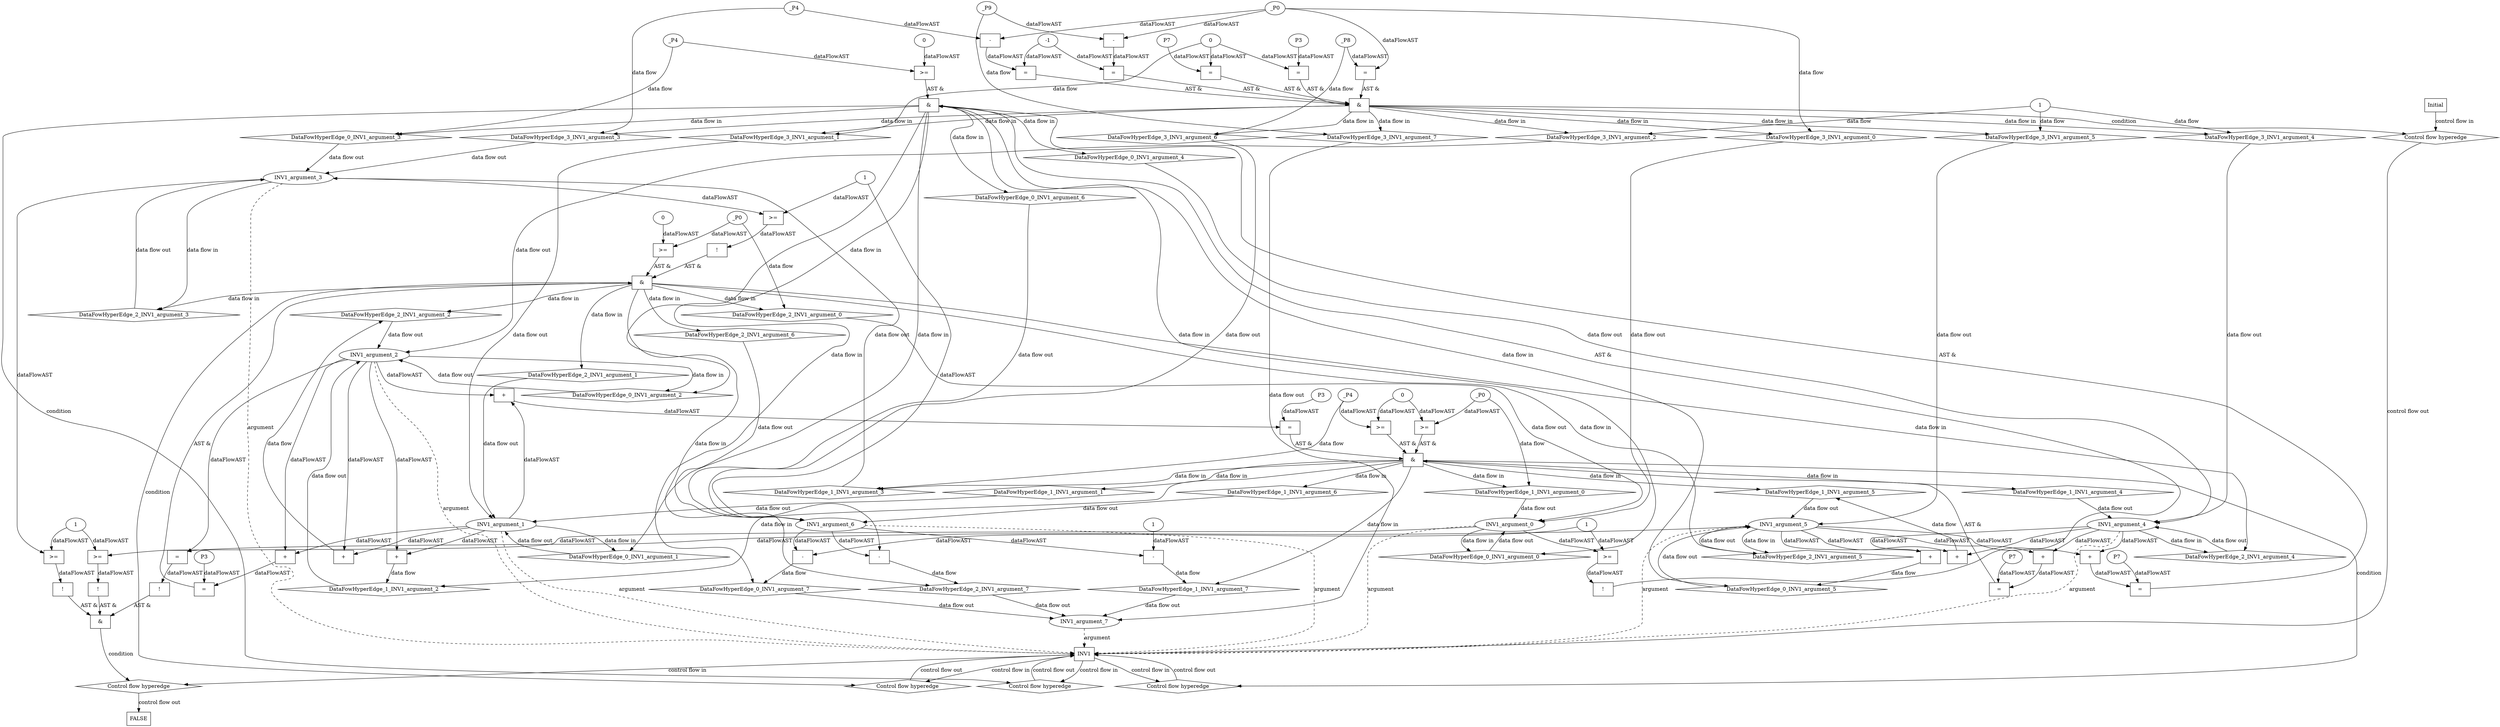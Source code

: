 digraph dag {
"INV1" [label="INV1" nodeName="INV1" class=cfn  shape="rect"];
FALSE [label="FALSE" nodeName=FALSE class=cfn  shape="rect"];
Initial [label="Initial" nodeName=Initial class=cfn  shape="rect"];
ControlFowHyperEdge_0 [label="Control flow hyperedge" nodeName=ControlFowHyperEdge_0 class=controlFlowHyperEdge shape="diamond"];
"INV1" -> ControlFowHyperEdge_0 [label="control flow in"]
ControlFowHyperEdge_0 -> "INV1" [label="control flow out"]
ControlFowHyperEdge_1 [label="Control flow hyperedge" nodeName=ControlFowHyperEdge_1 class=controlFlowHyperEdge shape="diamond"];
"INV1" -> ControlFowHyperEdge_1 [label="control flow in"]
ControlFowHyperEdge_1 -> "INV1" [label="control flow out"]
ControlFowHyperEdge_2 [label="Control flow hyperedge" nodeName=ControlFowHyperEdge_2 class=controlFlowHyperEdge shape="diamond"];
"INV1" -> ControlFowHyperEdge_2 [label="control flow in"]
ControlFowHyperEdge_2 -> "INV1" [label="control flow out"]
ControlFowHyperEdge_3 [label="Control flow hyperedge" nodeName=ControlFowHyperEdge_3 class=controlFlowHyperEdge shape="diamond"];
"Initial" -> ControlFowHyperEdge_3 [label="control flow in"]
ControlFowHyperEdge_3 -> "INV1" [label="control flow out"]
ControlFowHyperEdge_4 [label="Control flow hyperedge" nodeName=ControlFowHyperEdge_4 class=controlFlowHyperEdge shape="diamond"];
"INV1" -> ControlFowHyperEdge_4 [label="control flow in"]
ControlFowHyperEdge_4 -> "FALSE" [label="control flow out"]
"INV1_argument_0" [label="INV1_argument_0" nodeName=argument0 class=argument  head="INV1" shape="oval"];
"INV1_argument_0" -> "INV1"[label="argument" style="dashed"]
"INV1_argument_1" [label="INV1_argument_1" nodeName=argument1 class=argument  head="INV1" shape="oval"];
"INV1_argument_1" -> "INV1"[label="argument" style="dashed"]
"INV1_argument_2" [label="INV1_argument_2" nodeName=argument2 class=argument  head="INV1" shape="oval"];
"INV1_argument_2" -> "INV1"[label="argument" style="dashed"]
"INV1_argument_3" [label="INV1_argument_3" nodeName=argument3 class=argument  head="INV1" shape="oval"];
"INV1_argument_3" -> "INV1"[label="argument" style="dashed"]
"INV1_argument_4" [label="INV1_argument_4" nodeName=argument4 class=argument  head="INV1" shape="oval"];
"INV1_argument_4" -> "INV1"[label="argument" style="dashed"]
"INV1_argument_5" [label="INV1_argument_5" nodeName=argument5 class=argument  head="INV1" shape="oval"];
"INV1_argument_5" -> "INV1"[label="argument" style="dashed"]
"INV1_argument_6" [label="INV1_argument_6" nodeName=argument6 class=argument  head="INV1" shape="oval"];
"INV1_argument_6" -> "INV1"[label="argument" style="dashed"]
"INV1_argument_7" [label="INV1_argument_7" nodeName=argument7 class=argument  head="INV1" shape="oval"];
"INV1_argument_7" -> "INV1"[label="argument" style="dashed"]

"xxxINV1___INV1_0xxx_and" [label="&" nodeName="xxxINV1___INV1_0xxx_and" class=Operator shape="rect"];
"xxxINV1___INV1_0xxxguard_0_node_0" [label="=" nodeName="xxxINV1___INV1_0xxxguard_0_node_0" class=Operator  shape="rect"];
"xxxINV1___INV1_0xxxguard_0_node_1" [label="+" nodeName="xxxINV1___INV1_0xxxguard_0_node_1" class= Operator shape="rect"];
"xxxINV1___INV1_0xxxguard_0_node_4" [label="P7" nodeName="xxxINV1___INV1_0xxxguard_0_node_4" class=Constant ];
"xxxINV1___INV1_0xxxguard_0_node_1" -> "xxxINV1___INV1_0xxxguard_0_node_0"[label="dataFlowAST"]
"xxxINV1___INV1_0xxxguard_0_node_4" -> "xxxINV1___INV1_0xxxguard_0_node_0"[label="dataFlowAST"]
"INV1_argument_4" -> "xxxINV1___INV1_0xxxguard_0_node_1"[label="dataFlowAST"]
"INV1_argument_5" -> "xxxINV1___INV1_0xxxguard_0_node_1"[label="dataFlowAST"]

"xxxINV1___INV1_0xxxguard_0_node_0" -> "xxxINV1___INV1_0xxx_and" [label="AST &"];
"xxxINV1___INV1_0xxxguard1_node_0" [label="!" nodeName="xxxINV1___INV1_0xxxguard1_node_0" class=Operator shape="rect"];
"xxxINV1___INV1_0xxxguard1_node_1" [label=">=" nodeName="xxxINV1___INV1_0xxxguard1_node_1" class=Operator  shape="rect"];
"xxxINV1___INV1_0xxxguard1_node_1" -> "xxxINV1___INV1_0xxxguard1_node_0"[label="dataFlowAST"]
"INV1_argument_0" -> "xxxINV1___INV1_0xxxguard1_node_1"[label="dataFlowAST"]
"xxxINV1___INV1_0xxxdataFlow2_node_2" -> "xxxINV1___INV1_0xxxguard1_node_1"[label="dataFlowAST"]

"xxxINV1___INV1_0xxxguard1_node_0" -> "xxxINV1___INV1_0xxx_and" [label="AST &"];
"xxxINV1___INV1_0xxxguard2_node_0" [label=">=" nodeName="xxxINV1___INV1_0xxxguard2_node_0" class=Operator  shape="rect"];
"xxxINV1___INV1_0xxxguard2_node_2" [label="0" nodeName="xxxINV1___INV1_0xxxguard2_node_2" class=Literal ];
"xxxINV1___INV1_0xxxdataFlow_0_node_0" -> "xxxINV1___INV1_0xxxguard2_node_0"[label="dataFlowAST"]
"xxxINV1___INV1_0xxxguard2_node_2" -> "xxxINV1___INV1_0xxxguard2_node_0"[label="dataFlowAST"]

"xxxINV1___INV1_0xxxguard2_node_0" -> "xxxINV1___INV1_0xxx_and" [label="AST &"];
"xxxINV1___INV1_0xxx_and" -> "ControlFowHyperEdge_0" [label="condition"];
"xxxINV1___INV1_0xxxdataFlow_0_node_0" [label="_P4" nodeName="xxxINV1___INV1_0xxxdataFlow_0_node_0" class=Constant ];

"xxxINV1___INV1_0xxxdataFlow_0_node_0" -> "DataFowHyperEdge_0_INV1_argument_3" [label="data flow"];
"xxxINV1___INV1_0xxxdataFlow1_node_0" [label="+" nodeName="xxxINV1___INV1_0xxxdataFlow1_node_0" class= Operator shape="rect"];
"INV1_argument_4" -> "xxxINV1___INV1_0xxxdataFlow1_node_0"[label="dataFlowAST"]
"INV1_argument_5" -> "xxxINV1___INV1_0xxxdataFlow1_node_0"[label="dataFlowAST"]

"xxxINV1___INV1_0xxxdataFlow1_node_0" -> "DataFowHyperEdge_0_INV1_argument_5" [label="data flow"];
"xxxINV1___INV1_0xxxdataFlow2_node_0" [label="-" nodeName="xxxINV1___INV1_0xxxdataFlow2_node_0" class= Operator shape="rect"];
"xxxINV1___INV1_0xxxdataFlow2_node_2" [label="1" nodeName="xxxINV1___INV1_0xxxdataFlow2_node_2" class=Literal ];
"INV1_argument_6" -> "xxxINV1___INV1_0xxxdataFlow2_node_0"[label="dataFlowAST"]
"xxxINV1___INV1_0xxxdataFlow2_node_2" -> "xxxINV1___INV1_0xxxdataFlow2_node_0"[label="dataFlowAST"]

"xxxINV1___INV1_0xxxdataFlow2_node_0" -> "DataFowHyperEdge_0_INV1_argument_7" [label="data flow"];
"xxxINV1___INV1_1xxx_and" [label="&" nodeName="xxxINV1___INV1_1xxx_and" class=Operator shape="rect"];
"xxxINV1___INV1_1xxxguard_0_node_0" [label="=" nodeName="xxxINV1___INV1_1xxxguard_0_node_0" class=Operator  shape="rect"];
"xxxINV1___INV1_1xxxguard_0_node_1" [label="+" nodeName="xxxINV1___INV1_1xxxguard_0_node_1" class= Operator shape="rect"];
"xxxINV1___INV1_1xxxguard_0_node_4" [label="P7" nodeName="xxxINV1___INV1_1xxxguard_0_node_4" class=Constant ];
"xxxINV1___INV1_1xxxguard_0_node_1" -> "xxxINV1___INV1_1xxxguard_0_node_0"[label="dataFlowAST"]
"xxxINV1___INV1_1xxxguard_0_node_4" -> "xxxINV1___INV1_1xxxguard_0_node_0"[label="dataFlowAST"]
"INV1_argument_4" -> "xxxINV1___INV1_1xxxguard_0_node_1"[label="dataFlowAST"]
"INV1_argument_5" -> "xxxINV1___INV1_1xxxguard_0_node_1"[label="dataFlowAST"]

"xxxINV1___INV1_1xxxguard_0_node_0" -> "xxxINV1___INV1_1xxx_and" [label="AST &"];
"xxxINV1___INV1_1xxxguard1_node_0" [label=">=" nodeName="xxxINV1___INV1_1xxxguard1_node_0" class=Operator  shape="rect"];
"xxxINV1___INV1_1xxxguard1_node_2" [label="0" nodeName="xxxINV1___INV1_1xxxguard1_node_2" class=Literal ];
"xxxINV1___INV1_1xxxdataFlow4_node_0" -> "xxxINV1___INV1_1xxxguard1_node_0"[label="dataFlowAST"]
"xxxINV1___INV1_1xxxguard1_node_2" -> "xxxINV1___INV1_1xxxguard1_node_0"[label="dataFlowAST"]

"xxxINV1___INV1_1xxxguard1_node_0" -> "xxxINV1___INV1_1xxx_and" [label="AST &"];
"xxxINV1___INV1_1xxxguard2_node_0" [label=">=" nodeName="xxxINV1___INV1_1xxxguard2_node_0" class=Operator  shape="rect"];
"xxxINV1___INV1_1xxxdataFlow1_node_0" -> "xxxINV1___INV1_1xxxguard2_node_0"[label="dataFlowAST"]
"xxxINV1___INV1_1xxxguard1_node_2" -> "xxxINV1___INV1_1xxxguard2_node_0"[label="dataFlowAST"]

"xxxINV1___INV1_1xxxguard2_node_0" -> "xxxINV1___INV1_1xxx_and" [label="AST &"];
"xxxINV1___INV1_1xxxguard3_node_0" [label="=" nodeName="xxxINV1___INV1_1xxxguard3_node_0" class=Operator  shape="rect"];
"xxxINV1___INV1_1xxxguard3_node_1" [label="+" nodeName="xxxINV1___INV1_1xxxguard3_node_1" class= Operator shape="rect"];
"xxxINV1___INV1_1xxxguard3_node_4" [label="P3" nodeName="xxxINV1___INV1_1xxxguard3_node_4" class=Constant ];
"xxxINV1___INV1_1xxxguard3_node_1" -> "xxxINV1___INV1_1xxxguard3_node_0"[label="dataFlowAST"]
"xxxINV1___INV1_1xxxguard3_node_4" -> "xxxINV1___INV1_1xxxguard3_node_0"[label="dataFlowAST"]
"INV1_argument_1" -> "xxxINV1___INV1_1xxxguard3_node_1"[label="dataFlowAST"]
"INV1_argument_2" -> "xxxINV1___INV1_1xxxguard3_node_1"[label="dataFlowAST"]

"xxxINV1___INV1_1xxxguard3_node_0" -> "xxxINV1___INV1_1xxx_and" [label="AST &"];
"xxxINV1___INV1_1xxx_and" -> "ControlFowHyperEdge_1" [label="condition"];
"xxxINV1___INV1_1xxxdataFlow_0_node_0" [label="+" nodeName="xxxINV1___INV1_1xxxdataFlow_0_node_0" class= Operator shape="rect"];
"INV1_argument_1" -> "xxxINV1___INV1_1xxxdataFlow_0_node_0"[label="dataFlowAST"]
"INV1_argument_2" -> "xxxINV1___INV1_1xxxdataFlow_0_node_0"[label="dataFlowAST"]

"xxxINV1___INV1_1xxxdataFlow_0_node_0" -> "DataFowHyperEdge_1_INV1_argument_2" [label="data flow"];
"xxxINV1___INV1_1xxxdataFlow1_node_0" [label="_P4" nodeName="xxxINV1___INV1_1xxxdataFlow1_node_0" class=Constant ];

"xxxINV1___INV1_1xxxdataFlow1_node_0" -> "DataFowHyperEdge_1_INV1_argument_3" [label="data flow"];
"xxxINV1___INV1_1xxxdataFlow2_node_0" [label="-" nodeName="xxxINV1___INV1_1xxxdataFlow2_node_0" class= Operator shape="rect"];
"xxxINV1___INV1_1xxxdataFlow2_node_2" [label="1" nodeName="xxxINV1___INV1_1xxxdataFlow2_node_2" class=Literal ];
"INV1_argument_6" -> "xxxINV1___INV1_1xxxdataFlow2_node_0"[label="dataFlowAST"]
"xxxINV1___INV1_1xxxdataFlow2_node_2" -> "xxxINV1___INV1_1xxxdataFlow2_node_0"[label="dataFlowAST"]

"xxxINV1___INV1_1xxxdataFlow2_node_0" -> "DataFowHyperEdge_1_INV1_argument_7" [label="data flow"];
"xxxINV1___INV1_1xxxdataFlow3_node_0" [label="+" nodeName="xxxINV1___INV1_1xxxdataFlow3_node_0" class= Operator shape="rect"];
"INV1_argument_4" -> "xxxINV1___INV1_1xxxdataFlow3_node_0"[label="dataFlowAST"]
"INV1_argument_5" -> "xxxINV1___INV1_1xxxdataFlow3_node_0"[label="dataFlowAST"]

"xxxINV1___INV1_1xxxdataFlow3_node_0" -> "DataFowHyperEdge_1_INV1_argument_5" [label="data flow"];
"xxxINV1___INV1_1xxxdataFlow4_node_0" [label="_P0" nodeName="xxxINV1___INV1_1xxxdataFlow4_node_0" class=Constant ];

"xxxINV1___INV1_1xxxdataFlow4_node_0" -> "DataFowHyperEdge_1_INV1_argument_0" [label="data flow"];
"xxxINV1___INV1_2xxx_and" [label="&" nodeName="xxxINV1___INV1_2xxx_and" class=Operator shape="rect"];
"xxxINV1___INV1_2xxxguard_0_node_0" [label="=" nodeName="xxxINV1___INV1_2xxxguard_0_node_0" class=Operator  shape="rect"];
"xxxINV1___INV1_2xxxguard_0_node_1" [label="+" nodeName="xxxINV1___INV1_2xxxguard_0_node_1" class= Operator shape="rect"];
"xxxINV1___INV1_2xxxguard_0_node_4" [label="P3" nodeName="xxxINV1___INV1_2xxxguard_0_node_4" class=Constant ];
"xxxINV1___INV1_2xxxguard_0_node_1" -> "xxxINV1___INV1_2xxxguard_0_node_0"[label="dataFlowAST"]
"xxxINV1___INV1_2xxxguard_0_node_4" -> "xxxINV1___INV1_2xxxguard_0_node_0"[label="dataFlowAST"]
"INV1_argument_1" -> "xxxINV1___INV1_2xxxguard_0_node_1"[label="dataFlowAST"]
"INV1_argument_2" -> "xxxINV1___INV1_2xxxguard_0_node_1"[label="dataFlowAST"]

"xxxINV1___INV1_2xxxguard_0_node_0" -> "xxxINV1___INV1_2xxx_and" [label="AST &"];
"xxxINV1___INV1_2xxxguard1_node_0" [label="!" nodeName="xxxINV1___INV1_2xxxguard1_node_0" class=Operator shape="rect"];
"xxxINV1___INV1_2xxxguard1_node_1" [label=">=" nodeName="xxxINV1___INV1_2xxxguard1_node_1" class=Operator  shape="rect"];
"xxxINV1___INV1_2xxxguard1_node_1" -> "xxxINV1___INV1_2xxxguard1_node_0"[label="dataFlowAST"]
"INV1_argument_3" -> "xxxINV1___INV1_2xxxguard1_node_1"[label="dataFlowAST"]
"xxxINV1___INV1_2xxxdataFlow2_node_2" -> "xxxINV1___INV1_2xxxguard1_node_1"[label="dataFlowAST"]

"xxxINV1___INV1_2xxxguard1_node_0" -> "xxxINV1___INV1_2xxx_and" [label="AST &"];
"xxxINV1___INV1_2xxxguard2_node_0" [label=">=" nodeName="xxxINV1___INV1_2xxxguard2_node_0" class=Operator  shape="rect"];
"xxxINV1___INV1_2xxxguard2_node_2" [label="0" nodeName="xxxINV1___INV1_2xxxguard2_node_2" class=Literal ];
"xxxINV1___INV1_2xxxdataFlow_0_node_0" -> "xxxINV1___INV1_2xxxguard2_node_0"[label="dataFlowAST"]
"xxxINV1___INV1_2xxxguard2_node_2" -> "xxxINV1___INV1_2xxxguard2_node_0"[label="dataFlowAST"]

"xxxINV1___INV1_2xxxguard2_node_0" -> "xxxINV1___INV1_2xxx_and" [label="AST &"];
"xxxINV1___INV1_2xxx_and" -> "ControlFowHyperEdge_2" [label="condition"];
"xxxINV1___INV1_2xxxdataFlow_0_node_0" [label="_P0" nodeName="xxxINV1___INV1_2xxxdataFlow_0_node_0" class=Constant ];

"xxxINV1___INV1_2xxxdataFlow_0_node_0" -> "DataFowHyperEdge_2_INV1_argument_0" [label="data flow"];
"xxxINV1___INV1_2xxxdataFlow1_node_0" [label="+" nodeName="xxxINV1___INV1_2xxxdataFlow1_node_0" class= Operator shape="rect"];
"INV1_argument_1" -> "xxxINV1___INV1_2xxxdataFlow1_node_0"[label="dataFlowAST"]
"INV1_argument_2" -> "xxxINV1___INV1_2xxxdataFlow1_node_0"[label="dataFlowAST"]

"xxxINV1___INV1_2xxxdataFlow1_node_0" -> "DataFowHyperEdge_2_INV1_argument_2" [label="data flow"];
"xxxINV1___INV1_2xxxdataFlow2_node_0" [label="-" nodeName="xxxINV1___INV1_2xxxdataFlow2_node_0" class= Operator shape="rect"];
"xxxINV1___INV1_2xxxdataFlow2_node_2" [label="1" nodeName="xxxINV1___INV1_2xxxdataFlow2_node_2" class=Literal ];
"INV1_argument_6" -> "xxxINV1___INV1_2xxxdataFlow2_node_0"[label="dataFlowAST"]
"xxxINV1___INV1_2xxxdataFlow2_node_2" -> "xxxINV1___INV1_2xxxdataFlow2_node_0"[label="dataFlowAST"]

"xxxINV1___INV1_2xxxdataFlow2_node_0" -> "DataFowHyperEdge_2_INV1_argument_7" [label="data flow"];
"xxxINV1___Initial_3xxx_and" [label="&" nodeName="xxxINV1___Initial_3xxx_and" class=Operator shape="rect"];
"xxxINV1___Initial_3xxxguard2_node_0" [label="=" nodeName="xxxINV1___Initial_3xxxguard2_node_0" class=Operator  shape="rect"];
"xxxINV1___Initial_3xxxguard2_node_1" [label="P7" nodeName="xxxINV1___Initial_3xxxguard2_node_1" class=Constant ];
"xxxINV1___Initial_3xxxguard2_node_1" -> "xxxINV1___Initial_3xxxguard2_node_0"[label="dataFlowAST"]
"xxxINV1___Initial_3xxxdataFlow1_node_0" -> "xxxINV1___Initial_3xxxguard2_node_0"[label="dataFlowAST"]

"xxxINV1___Initial_3xxxguard2_node_0" -> "xxxINV1___Initial_3xxx_and" [label="AST &"];
"xxxINV1___Initial_3xxxguard3_node_0" [label="=" nodeName="xxxINV1___Initial_3xxxguard3_node_0" class=Operator  shape="rect"];
"xxxINV1___Initial_3xxxguard3_node_1" [label="P3" nodeName="xxxINV1___Initial_3xxxguard3_node_1" class=Constant ];
"xxxINV1___Initial_3xxxguard3_node_1" -> "xxxINV1___Initial_3xxxguard3_node_0"[label="dataFlowAST"]
"xxxINV1___Initial_3xxxdataFlow1_node_0" -> "xxxINV1___Initial_3xxxguard3_node_0"[label="dataFlowAST"]

"xxxINV1___Initial_3xxxguard3_node_0" -> "xxxINV1___Initial_3xxx_and" [label="AST &"];
"xxxINV1___Initial_3xxxguard4_node_0" [label="=" nodeName="xxxINV1___Initial_3xxxguard4_node_0" class=Operator  shape="rect"];
"xxxINV1___Initial_3xxxguard4_node_1" [label="-" nodeName="xxxINV1___Initial_3xxxguard4_node_1" class= Operator shape="rect"];
"xxxINV1___Initial_3xxxguard4_node_1" -> "xxxINV1___Initial_3xxxguard4_node_0"[label="dataFlowAST"]
"xxxINV1___Initial_3xxxguard_0_node_4" -> "xxxINV1___Initial_3xxxguard4_node_0"[label="dataFlowAST"]
"xxxINV1___Initial_3xxxdataFlow4_node_0" -> "xxxINV1___Initial_3xxxguard4_node_1"[label="dataFlowAST"]
"xxxINV1___Initial_3xxxdataFlow7_node_0" -> "xxxINV1___Initial_3xxxguard4_node_1"[label="dataFlowAST"]

"xxxINV1___Initial_3xxxguard4_node_0" -> "xxxINV1___Initial_3xxx_and" [label="AST &"];
"xxxINV1___Initial_3xxxguard_0_node_0" [label="=" nodeName="xxxINV1___Initial_3xxxguard_0_node_0" class=Operator  shape="rect"];
"xxxINV1___Initial_3xxxguard_0_node_1" [label="-" nodeName="xxxINV1___Initial_3xxxguard_0_node_1" class= Operator shape="rect"];
"xxxINV1___Initial_3xxxguard_0_node_4" [label="-1" nodeName="xxxINV1___Initial_3xxxguard_0_node_4" class=Literal ];
"xxxINV1___Initial_3xxxguard_0_node_1" -> "xxxINV1___Initial_3xxxguard_0_node_0"[label="dataFlowAST"]
"xxxINV1___Initial_3xxxguard_0_node_4" -> "xxxINV1___Initial_3xxxguard_0_node_0"[label="dataFlowAST"]
"xxxINV1___Initial_3xxxdataFlow3_node_0" -> "xxxINV1___Initial_3xxxguard_0_node_1"[label="dataFlowAST"]
"xxxINV1___Initial_3xxxdataFlow7_node_0" -> "xxxINV1___Initial_3xxxguard_0_node_1"[label="dataFlowAST"]

"xxxINV1___Initial_3xxxguard_0_node_0" -> "xxxINV1___Initial_3xxx_and" [label="AST &"];
"xxxINV1___Initial_3xxxguard1_node_0" [label="=" nodeName="xxxINV1___Initial_3xxxguard1_node_0" class=Operator  shape="rect"];
"xxxINV1___Initial_3xxxdataFlow5_node_0" -> "xxxINV1___Initial_3xxxguard1_node_0"[label="dataFlowAST"]
"xxxINV1___Initial_3xxxdataFlow7_node_0" -> "xxxINV1___Initial_3xxxguard1_node_0"[label="dataFlowAST"]

"xxxINV1___Initial_3xxxguard1_node_0" -> "xxxINV1___Initial_3xxx_and" [label="AST &"];
"xxxINV1___Initial_3xxx_and" -> "ControlFowHyperEdge_3" [label="condition"];
"xxxINV1___Initial_3xxxdataFlow_0_node_0" [label="1" nodeName="xxxINV1___Initial_3xxxdataFlow_0_node_0" class=Literal ];

"xxxINV1___Initial_3xxxdataFlow_0_node_0" -> "DataFowHyperEdge_3_INV1_argument_4" [label="data flow"];
"xxxINV1___Initial_3xxxdataFlow1_node_0" [label="0" nodeName="xxxINV1___Initial_3xxxdataFlow1_node_0" class=Literal ];

"xxxINV1___Initial_3xxxdataFlow1_node_0" -> "DataFowHyperEdge_3_INV1_argument_1" [label="data flow"];

"xxxINV1___Initial_3xxxdataFlow_0_node_0" -> "DataFowHyperEdge_3_INV1_argument_2" [label="data flow"];
"xxxINV1___Initial_3xxxdataFlow3_node_0" [label="_P4" nodeName="xxxINV1___Initial_3xxxdataFlow3_node_0" class=Constant ];

"xxxINV1___Initial_3xxxdataFlow3_node_0" -> "DataFowHyperEdge_3_INV1_argument_3" [label="data flow"];
"xxxINV1___Initial_3xxxdataFlow4_node_0" [label="_P9" nodeName="xxxINV1___Initial_3xxxdataFlow4_node_0" class=Constant ];

"xxxINV1___Initial_3xxxdataFlow4_node_0" -> "DataFowHyperEdge_3_INV1_argument_7" [label="data flow"];
"xxxINV1___Initial_3xxxdataFlow5_node_0" [label="_P8" nodeName="xxxINV1___Initial_3xxxdataFlow5_node_0" class=Constant ];

"xxxINV1___Initial_3xxxdataFlow5_node_0" -> "DataFowHyperEdge_3_INV1_argument_6" [label="data flow"];

"xxxINV1___Initial_3xxxdataFlow_0_node_0" -> "DataFowHyperEdge_3_INV1_argument_5" [label="data flow"];
"xxxINV1___Initial_3xxxdataFlow7_node_0" [label="_P0" nodeName="xxxINV1___Initial_3xxxdataFlow7_node_0" class=Constant ];

"xxxINV1___Initial_3xxxdataFlow7_node_0" -> "DataFowHyperEdge_3_INV1_argument_0" [label="data flow"];
"xxxFALSE___INV1_4xxx_and" [label="&" nodeName="xxxFALSE___INV1_4xxx_and" class=Operator shape="rect"];
"xxxFALSE___INV1_4xxxguard_0_node_0" [label="!" nodeName="xxxFALSE___INV1_4xxxguard_0_node_0" class=Operator shape="rect"];
"xxxFALSE___INV1_4xxxguard_0_node_1" [label=">=" nodeName="xxxFALSE___INV1_4xxxguard_0_node_1" class=Operator  shape="rect"];
"xxxFALSE___INV1_4xxxguard_0_node_3" [label="1" nodeName="xxxFALSE___INV1_4xxxguard_0_node_3" class=Literal ];
"xxxFALSE___INV1_4xxxguard_0_node_1" -> "xxxFALSE___INV1_4xxxguard_0_node_0"[label="dataFlowAST"]
"INV1_argument_0" -> "xxxFALSE___INV1_4xxxguard_0_node_1"[label="dataFlowAST"]
"xxxFALSE___INV1_4xxxguard_0_node_3" -> "xxxFALSE___INV1_4xxxguard_0_node_1"[label="dataFlowAST"]

"xxxFALSE___INV1_4xxxguard_0_node_0" -> "xxxFALSE___INV1_4xxx_and" [label="AST &"];
"xxxFALSE___INV1_4xxxguard1_node_0" [label="!" nodeName="xxxFALSE___INV1_4xxxguard1_node_0" class=Operator shape="rect"];
"xxxFALSE___INV1_4xxxguard1_node_1" [label=">=" nodeName="xxxFALSE___INV1_4xxxguard1_node_1" class=Operator  shape="rect"];
"xxxFALSE___INV1_4xxxguard1_node_1" -> "xxxFALSE___INV1_4xxxguard1_node_0"[label="dataFlowAST"]
"INV1_argument_3" -> "xxxFALSE___INV1_4xxxguard1_node_1"[label="dataFlowAST"]
"xxxFALSE___INV1_4xxxguard_0_node_3" -> "xxxFALSE___INV1_4xxxguard1_node_1"[label="dataFlowAST"]

"xxxFALSE___INV1_4xxxguard1_node_0" -> "xxxFALSE___INV1_4xxx_and" [label="AST &"];
"xxxFALSE___INV1_4xxxguard2_node_0" [label="!" nodeName="xxxFALSE___INV1_4xxxguard2_node_0" class=Operator shape="rect"];
"xxxFALSE___INV1_4xxxguard2_node_1" [label="=" nodeName="xxxFALSE___INV1_4xxxguard2_node_1" class=Operator  shape="rect"];
"xxxFALSE___INV1_4xxxguard2_node_1" -> "xxxFALSE___INV1_4xxxguard2_node_0"[label="dataFlowAST"]
"INV1_argument_2" -> "xxxFALSE___INV1_4xxxguard2_node_1"[label="dataFlowAST"]
"INV1_argument_5" -> "xxxFALSE___INV1_4xxxguard2_node_1"[label="dataFlowAST"]

"xxxFALSE___INV1_4xxxguard2_node_0" -> "xxxFALSE___INV1_4xxx_and" [label="AST &"];
"xxxFALSE___INV1_4xxx_and" -> "ControlFowHyperEdge_4" [label="condition"];
"DataFowHyperEdge_0_INV1_argument_0" [label="DataFowHyperEdge_0_INV1_argument_0" nodeName="DataFowHyperEdge_0_INV1_argument_0" class=DataFlowHyperedge shape="diamond"];
"DataFowHyperEdge_0_INV1_argument_0" -> "INV1_argument_0"[label="data flow out"]
"xxxINV1___INV1_0xxx_and" -> "DataFowHyperEdge_0_INV1_argument_0"[label="data flow in"]
"DataFowHyperEdge_0_INV1_argument_1" [label="DataFowHyperEdge_0_INV1_argument_1" nodeName="DataFowHyperEdge_0_INV1_argument_1" class=DataFlowHyperedge shape="diamond"];
"DataFowHyperEdge_0_INV1_argument_1" -> "INV1_argument_1"[label="data flow out"]
"xxxINV1___INV1_0xxx_and" -> "DataFowHyperEdge_0_INV1_argument_1"[label="data flow in"]
"DataFowHyperEdge_0_INV1_argument_2" [label="DataFowHyperEdge_0_INV1_argument_2" nodeName="DataFowHyperEdge_0_INV1_argument_2" class=DataFlowHyperedge shape="diamond"];
"DataFowHyperEdge_0_INV1_argument_2" -> "INV1_argument_2"[label="data flow out"]
"xxxINV1___INV1_0xxx_and" -> "DataFowHyperEdge_0_INV1_argument_2"[label="data flow in"]
"DataFowHyperEdge_0_INV1_argument_3" [label="DataFowHyperEdge_0_INV1_argument_3" nodeName="DataFowHyperEdge_0_INV1_argument_3" class=DataFlowHyperedge shape="diamond"];
"DataFowHyperEdge_0_INV1_argument_3" -> "INV1_argument_3"[label="data flow out"]
"xxxINV1___INV1_0xxx_and" -> "DataFowHyperEdge_0_INV1_argument_3"[label="data flow in"]
"DataFowHyperEdge_0_INV1_argument_4" [label="DataFowHyperEdge_0_INV1_argument_4" nodeName="DataFowHyperEdge_0_INV1_argument_4" class=DataFlowHyperedge shape="diamond"];
"DataFowHyperEdge_0_INV1_argument_4" -> "INV1_argument_4"[label="data flow out"]
"xxxINV1___INV1_0xxx_and" -> "DataFowHyperEdge_0_INV1_argument_4"[label="data flow in"]
"DataFowHyperEdge_0_INV1_argument_5" [label="DataFowHyperEdge_0_INV1_argument_5" nodeName="DataFowHyperEdge_0_INV1_argument_5" class=DataFlowHyperedge shape="diamond"];
"DataFowHyperEdge_0_INV1_argument_5" -> "INV1_argument_5"[label="data flow out"]
"xxxINV1___INV1_0xxx_and" -> "DataFowHyperEdge_0_INV1_argument_5"[label="data flow in"]
"DataFowHyperEdge_0_INV1_argument_6" [label="DataFowHyperEdge_0_INV1_argument_6" nodeName="DataFowHyperEdge_0_INV1_argument_6" class=DataFlowHyperedge shape="diamond"];
"DataFowHyperEdge_0_INV1_argument_6" -> "INV1_argument_6"[label="data flow out"]
"xxxINV1___INV1_0xxx_and" -> "DataFowHyperEdge_0_INV1_argument_6"[label="data flow in"]
"DataFowHyperEdge_0_INV1_argument_7" [label="DataFowHyperEdge_0_INV1_argument_7" nodeName="DataFowHyperEdge_0_INV1_argument_7" class=DataFlowHyperedge shape="diamond"];
"DataFowHyperEdge_0_INV1_argument_7" -> "INV1_argument_7"[label="data flow out"]
"xxxINV1___INV1_0xxx_and" -> "DataFowHyperEdge_0_INV1_argument_7"[label="data flow in"]
"DataFowHyperEdge_1_INV1_argument_0" [label="DataFowHyperEdge_1_INV1_argument_0" nodeName="DataFowHyperEdge_1_INV1_argument_0" class=DataFlowHyperedge shape="diamond"];
"DataFowHyperEdge_1_INV1_argument_0" -> "INV1_argument_0"[label="data flow out"]
"xxxINV1___INV1_1xxx_and" -> "DataFowHyperEdge_1_INV1_argument_0"[label="data flow in"]
"DataFowHyperEdge_1_INV1_argument_1" [label="DataFowHyperEdge_1_INV1_argument_1" nodeName="DataFowHyperEdge_1_INV1_argument_1" class=DataFlowHyperedge shape="diamond"];
"DataFowHyperEdge_1_INV1_argument_1" -> "INV1_argument_1"[label="data flow out"]
"xxxINV1___INV1_1xxx_and" -> "DataFowHyperEdge_1_INV1_argument_1"[label="data flow in"]
"DataFowHyperEdge_1_INV1_argument_2" [label="DataFowHyperEdge_1_INV1_argument_2" nodeName="DataFowHyperEdge_1_INV1_argument_2" class=DataFlowHyperedge shape="diamond"];
"DataFowHyperEdge_1_INV1_argument_2" -> "INV1_argument_2"[label="data flow out"]
"xxxINV1___INV1_1xxx_and" -> "DataFowHyperEdge_1_INV1_argument_2"[label="data flow in"]
"DataFowHyperEdge_1_INV1_argument_3" [label="DataFowHyperEdge_1_INV1_argument_3" nodeName="DataFowHyperEdge_1_INV1_argument_3" class=DataFlowHyperedge shape="diamond"];
"DataFowHyperEdge_1_INV1_argument_3" -> "INV1_argument_3"[label="data flow out"]
"xxxINV1___INV1_1xxx_and" -> "DataFowHyperEdge_1_INV1_argument_3"[label="data flow in"]
"DataFowHyperEdge_1_INV1_argument_4" [label="DataFowHyperEdge_1_INV1_argument_4" nodeName="DataFowHyperEdge_1_INV1_argument_4" class=DataFlowHyperedge shape="diamond"];
"DataFowHyperEdge_1_INV1_argument_4" -> "INV1_argument_4"[label="data flow out"]
"xxxINV1___INV1_1xxx_and" -> "DataFowHyperEdge_1_INV1_argument_4"[label="data flow in"]
"DataFowHyperEdge_1_INV1_argument_5" [label="DataFowHyperEdge_1_INV1_argument_5" nodeName="DataFowHyperEdge_1_INV1_argument_5" class=DataFlowHyperedge shape="diamond"];
"DataFowHyperEdge_1_INV1_argument_5" -> "INV1_argument_5"[label="data flow out"]
"xxxINV1___INV1_1xxx_and" -> "DataFowHyperEdge_1_INV1_argument_5"[label="data flow in"]
"DataFowHyperEdge_1_INV1_argument_6" [label="DataFowHyperEdge_1_INV1_argument_6" nodeName="DataFowHyperEdge_1_INV1_argument_6" class=DataFlowHyperedge shape="diamond"];
"DataFowHyperEdge_1_INV1_argument_6" -> "INV1_argument_6"[label="data flow out"]
"xxxINV1___INV1_1xxx_and" -> "DataFowHyperEdge_1_INV1_argument_6"[label="data flow in"]
"DataFowHyperEdge_1_INV1_argument_7" [label="DataFowHyperEdge_1_INV1_argument_7" nodeName="DataFowHyperEdge_1_INV1_argument_7" class=DataFlowHyperedge shape="diamond"];
"DataFowHyperEdge_1_INV1_argument_7" -> "INV1_argument_7"[label="data flow out"]
"xxxINV1___INV1_1xxx_and" -> "DataFowHyperEdge_1_INV1_argument_7"[label="data flow in"]
"DataFowHyperEdge_2_INV1_argument_0" [label="DataFowHyperEdge_2_INV1_argument_0" nodeName="DataFowHyperEdge_2_INV1_argument_0" class=DataFlowHyperedge shape="diamond"];
"DataFowHyperEdge_2_INV1_argument_0" -> "INV1_argument_0"[label="data flow out"]
"xxxINV1___INV1_2xxx_and" -> "DataFowHyperEdge_2_INV1_argument_0"[label="data flow in"]
"DataFowHyperEdge_2_INV1_argument_1" [label="DataFowHyperEdge_2_INV1_argument_1" nodeName="DataFowHyperEdge_2_INV1_argument_1" class=DataFlowHyperedge shape="diamond"];
"DataFowHyperEdge_2_INV1_argument_1" -> "INV1_argument_1"[label="data flow out"]
"xxxINV1___INV1_2xxx_and" -> "DataFowHyperEdge_2_INV1_argument_1"[label="data flow in"]
"DataFowHyperEdge_2_INV1_argument_2" [label="DataFowHyperEdge_2_INV1_argument_2" nodeName="DataFowHyperEdge_2_INV1_argument_2" class=DataFlowHyperedge shape="diamond"];
"DataFowHyperEdge_2_INV1_argument_2" -> "INV1_argument_2"[label="data flow out"]
"xxxINV1___INV1_2xxx_and" -> "DataFowHyperEdge_2_INV1_argument_2"[label="data flow in"]
"DataFowHyperEdge_2_INV1_argument_3" [label="DataFowHyperEdge_2_INV1_argument_3" nodeName="DataFowHyperEdge_2_INV1_argument_3" class=DataFlowHyperedge shape="diamond"];
"DataFowHyperEdge_2_INV1_argument_3" -> "INV1_argument_3"[label="data flow out"]
"xxxINV1___INV1_2xxx_and" -> "DataFowHyperEdge_2_INV1_argument_3"[label="data flow in"]
"DataFowHyperEdge_2_INV1_argument_4" [label="DataFowHyperEdge_2_INV1_argument_4" nodeName="DataFowHyperEdge_2_INV1_argument_4" class=DataFlowHyperedge shape="diamond"];
"DataFowHyperEdge_2_INV1_argument_4" -> "INV1_argument_4"[label="data flow out"]
"xxxINV1___INV1_2xxx_and" -> "DataFowHyperEdge_2_INV1_argument_4"[label="data flow in"]
"DataFowHyperEdge_2_INV1_argument_5" [label="DataFowHyperEdge_2_INV1_argument_5" nodeName="DataFowHyperEdge_2_INV1_argument_5" class=DataFlowHyperedge shape="diamond"];
"DataFowHyperEdge_2_INV1_argument_5" -> "INV1_argument_5"[label="data flow out"]
"xxxINV1___INV1_2xxx_and" -> "DataFowHyperEdge_2_INV1_argument_5"[label="data flow in"]
"DataFowHyperEdge_2_INV1_argument_6" [label="DataFowHyperEdge_2_INV1_argument_6" nodeName="DataFowHyperEdge_2_INV1_argument_6" class=DataFlowHyperedge shape="diamond"];
"DataFowHyperEdge_2_INV1_argument_6" -> "INV1_argument_6"[label="data flow out"]
"xxxINV1___INV1_2xxx_and" -> "DataFowHyperEdge_2_INV1_argument_6"[label="data flow in"]
"DataFowHyperEdge_2_INV1_argument_7" [label="DataFowHyperEdge_2_INV1_argument_7" nodeName="DataFowHyperEdge_2_INV1_argument_7" class=DataFlowHyperedge shape="diamond"];
"DataFowHyperEdge_2_INV1_argument_7" -> "INV1_argument_7"[label="data flow out"]
"xxxINV1___INV1_2xxx_and" -> "DataFowHyperEdge_2_INV1_argument_7"[label="data flow in"]
"DataFowHyperEdge_3_INV1_argument_0" [label="DataFowHyperEdge_3_INV1_argument_0" nodeName="DataFowHyperEdge_3_INV1_argument_0" class=DataFlowHyperedge shape="diamond"];
"DataFowHyperEdge_3_INV1_argument_0" -> "INV1_argument_0"[label="data flow out"]
"xxxINV1___Initial_3xxx_and" -> "DataFowHyperEdge_3_INV1_argument_0"[label="data flow in"]
"DataFowHyperEdge_3_INV1_argument_1" [label="DataFowHyperEdge_3_INV1_argument_1" nodeName="DataFowHyperEdge_3_INV1_argument_1" class=DataFlowHyperedge shape="diamond"];
"DataFowHyperEdge_3_INV1_argument_1" -> "INV1_argument_1"[label="data flow out"]
"xxxINV1___Initial_3xxx_and" -> "DataFowHyperEdge_3_INV1_argument_1"[label="data flow in"]
"DataFowHyperEdge_3_INV1_argument_2" [label="DataFowHyperEdge_3_INV1_argument_2" nodeName="DataFowHyperEdge_3_INV1_argument_2" class=DataFlowHyperedge shape="diamond"];
"DataFowHyperEdge_3_INV1_argument_2" -> "INV1_argument_2"[label="data flow out"]
"xxxINV1___Initial_3xxx_and" -> "DataFowHyperEdge_3_INV1_argument_2"[label="data flow in"]
"DataFowHyperEdge_3_INV1_argument_3" [label="DataFowHyperEdge_3_INV1_argument_3" nodeName="DataFowHyperEdge_3_INV1_argument_3" class=DataFlowHyperedge shape="diamond"];
"DataFowHyperEdge_3_INV1_argument_3" -> "INV1_argument_3"[label="data flow out"]
"xxxINV1___Initial_3xxx_and" -> "DataFowHyperEdge_3_INV1_argument_3"[label="data flow in"]
"DataFowHyperEdge_3_INV1_argument_4" [label="DataFowHyperEdge_3_INV1_argument_4" nodeName="DataFowHyperEdge_3_INV1_argument_4" class=DataFlowHyperedge shape="diamond"];
"DataFowHyperEdge_3_INV1_argument_4" -> "INV1_argument_4"[label="data flow out"]
"xxxINV1___Initial_3xxx_and" -> "DataFowHyperEdge_3_INV1_argument_4"[label="data flow in"]
"DataFowHyperEdge_3_INV1_argument_5" [label="DataFowHyperEdge_3_INV1_argument_5" nodeName="DataFowHyperEdge_3_INV1_argument_5" class=DataFlowHyperedge shape="diamond"];
"DataFowHyperEdge_3_INV1_argument_5" -> "INV1_argument_5"[label="data flow out"]
"xxxINV1___Initial_3xxx_and" -> "DataFowHyperEdge_3_INV1_argument_5"[label="data flow in"]
"DataFowHyperEdge_3_INV1_argument_6" [label="DataFowHyperEdge_3_INV1_argument_6" nodeName="DataFowHyperEdge_3_INV1_argument_6" class=DataFlowHyperedge shape="diamond"];
"DataFowHyperEdge_3_INV1_argument_6" -> "INV1_argument_6"[label="data flow out"]
"xxxINV1___Initial_3xxx_and" -> "DataFowHyperEdge_3_INV1_argument_6"[label="data flow in"]
"DataFowHyperEdge_3_INV1_argument_7" [label="DataFowHyperEdge_3_INV1_argument_7" nodeName="DataFowHyperEdge_3_INV1_argument_7" class=DataFlowHyperedge shape="diamond"];
"DataFowHyperEdge_3_INV1_argument_7" -> "INV1_argument_7"[label="data flow out"]
"xxxINV1___Initial_3xxx_and" -> "DataFowHyperEdge_3_INV1_argument_7"[label="data flow in"]
"INV1_argument_0" -> "DataFowHyperEdge_0_INV1_argument_0"[label="data flow in"]
"INV1_argument_1" -> "DataFowHyperEdge_0_INV1_argument_1"[label="data flow in"]
"INV1_argument_2" -> "DataFowHyperEdge_0_INV1_argument_2"[label="data flow in"]
"INV1_argument_3" -> "DataFowHyperEdge_2_INV1_argument_3"[label="data flow in"]
"INV1_argument_4" -> "DataFowHyperEdge_2_INV1_argument_4"[label="data flow in"]
"INV1_argument_5" -> "DataFowHyperEdge_2_INV1_argument_5"[label="data flow in"]




}
